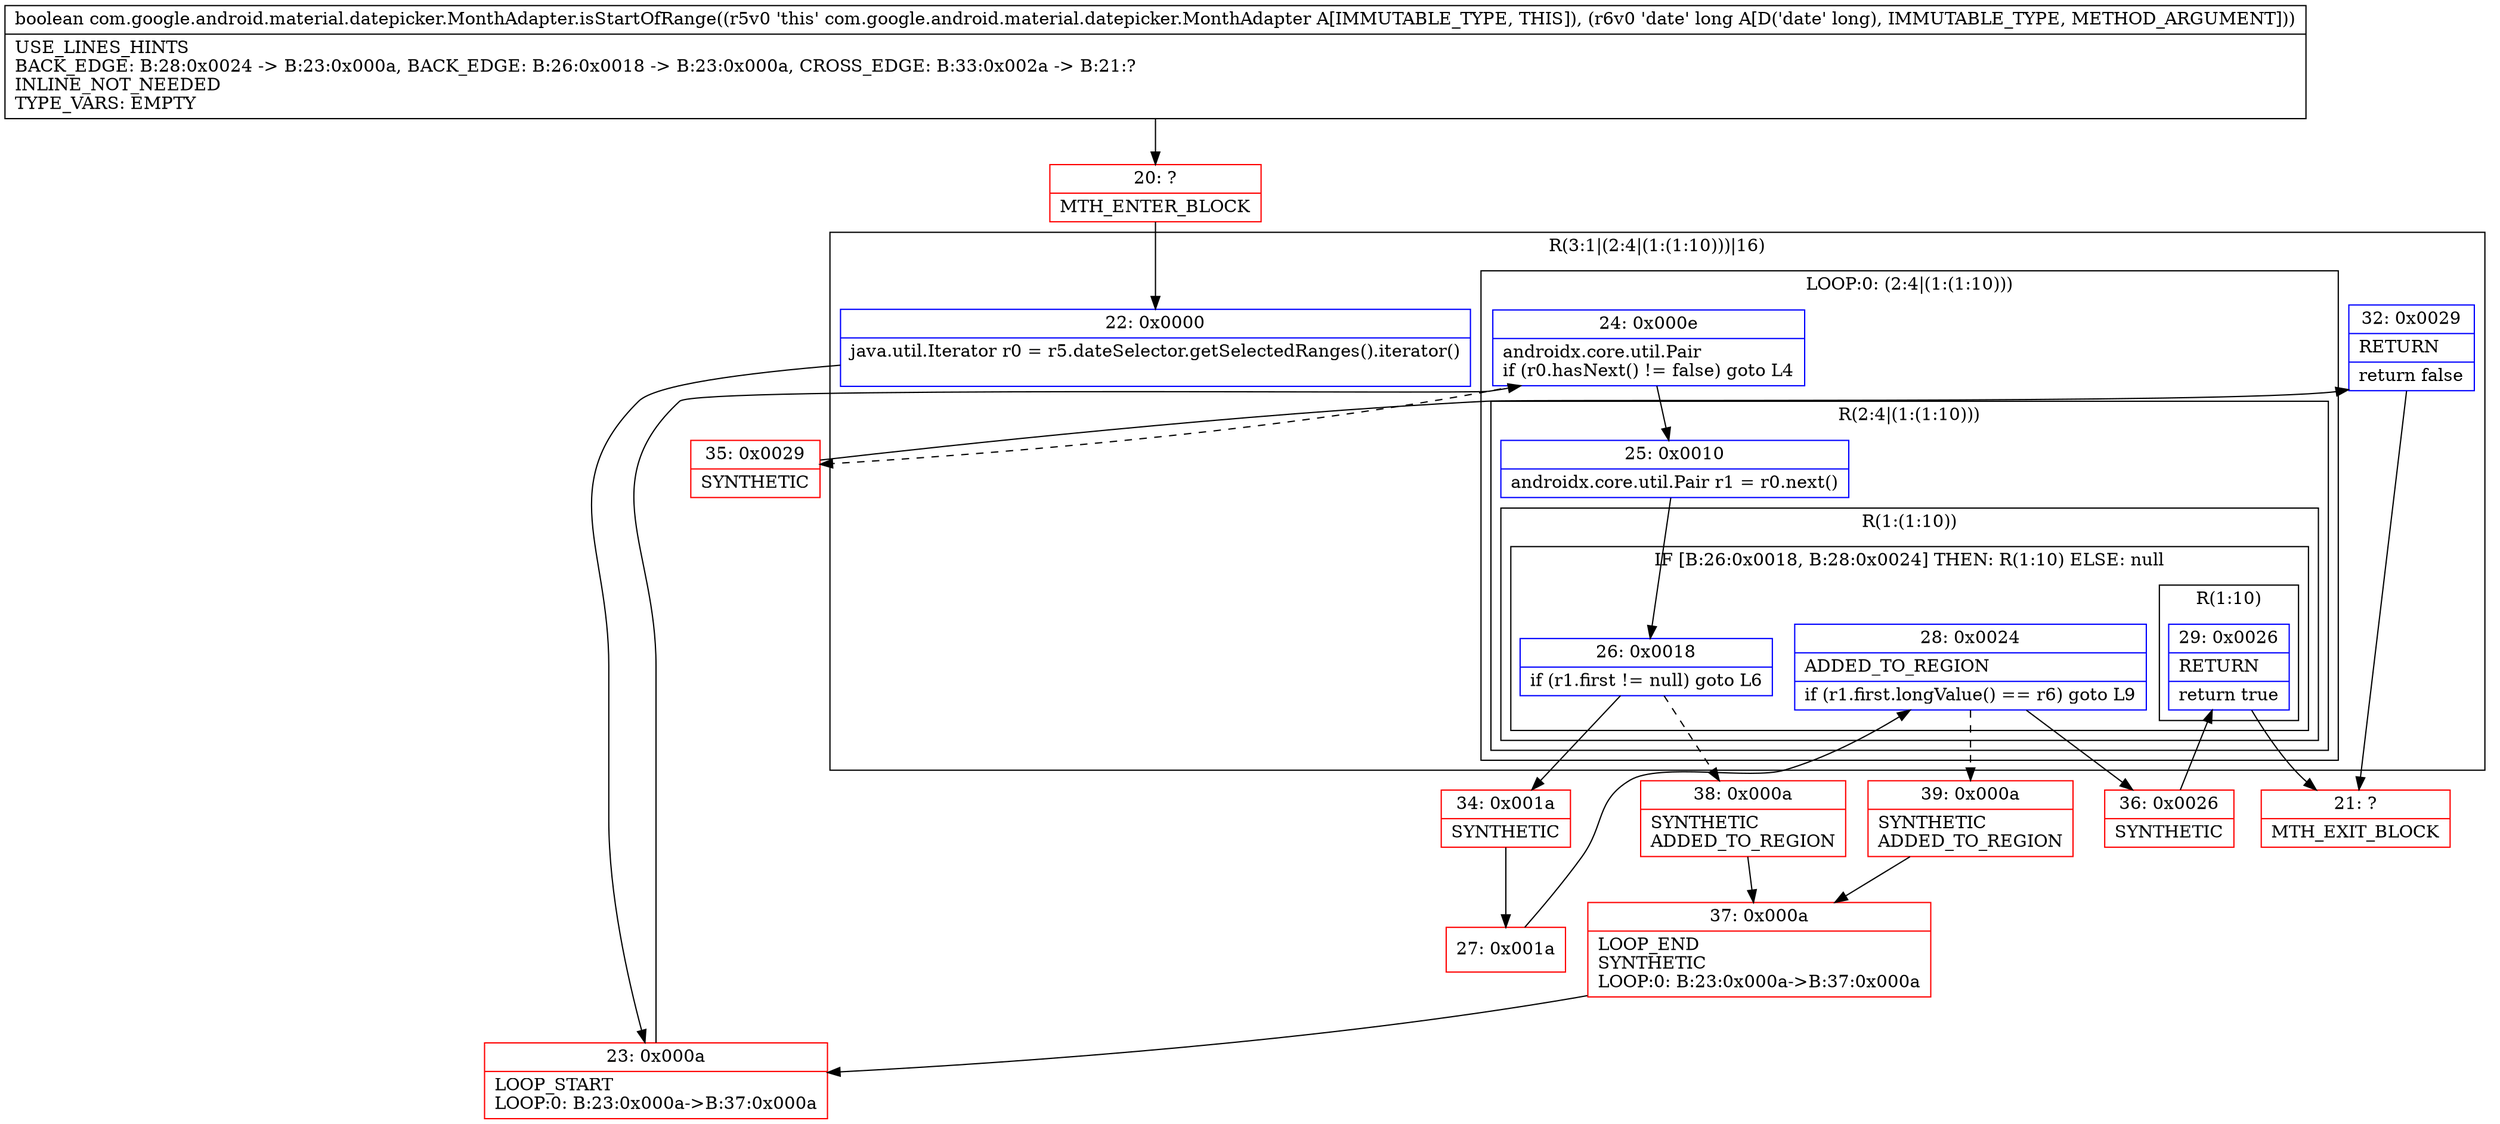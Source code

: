 digraph "CFG forcom.google.android.material.datepicker.MonthAdapter.isStartOfRange(J)Z" {
subgraph cluster_Region_1022956650 {
label = "R(3:1|(2:4|(1:(1:10)))|16)";
node [shape=record,color=blue];
Node_22 [shape=record,label="{22\:\ 0x0000|java.util.Iterator r0 = r5.dateSelector.getSelectedRanges().iterator()\l\l}"];
subgraph cluster_LoopRegion_366085126 {
label = "LOOP:0: (2:4|(1:(1:10)))";
node [shape=record,color=blue];
Node_24 [shape=record,label="{24\:\ 0x000e|androidx.core.util.Pair \lif (r0.hasNext() != false) goto L4\l}"];
subgraph cluster_Region_794876835 {
label = "R(2:4|(1:(1:10)))";
node [shape=record,color=blue];
Node_25 [shape=record,label="{25\:\ 0x0010|androidx.core.util.Pair r1 = r0.next()\l}"];
subgraph cluster_Region_704666462 {
label = "R(1:(1:10))";
node [shape=record,color=blue];
subgraph cluster_IfRegion_1588482096 {
label = "IF [B:26:0x0018, B:28:0x0024] THEN: R(1:10) ELSE: null";
node [shape=record,color=blue];
Node_26 [shape=record,label="{26\:\ 0x0018|if (r1.first != null) goto L6\l}"];
Node_28 [shape=record,label="{28\:\ 0x0024|ADDED_TO_REGION\l|if (r1.first.longValue() == r6) goto L9\l}"];
subgraph cluster_Region_1532599767 {
label = "R(1:10)";
node [shape=record,color=blue];
Node_29 [shape=record,label="{29\:\ 0x0026|RETURN\l|return true\l}"];
}
}
}
}
}
Node_32 [shape=record,label="{32\:\ 0x0029|RETURN\l|return false\l}"];
}
Node_20 [shape=record,color=red,label="{20\:\ ?|MTH_ENTER_BLOCK\l}"];
Node_23 [shape=record,color=red,label="{23\:\ 0x000a|LOOP_START\lLOOP:0: B:23:0x000a\-\>B:37:0x000a\l}"];
Node_34 [shape=record,color=red,label="{34\:\ 0x001a|SYNTHETIC\l}"];
Node_27 [shape=record,color=red,label="{27\:\ 0x001a}"];
Node_36 [shape=record,color=red,label="{36\:\ 0x0026|SYNTHETIC\l}"];
Node_21 [shape=record,color=red,label="{21\:\ ?|MTH_EXIT_BLOCK\l}"];
Node_39 [shape=record,color=red,label="{39\:\ 0x000a|SYNTHETIC\lADDED_TO_REGION\l}"];
Node_37 [shape=record,color=red,label="{37\:\ 0x000a|LOOP_END\lSYNTHETIC\lLOOP:0: B:23:0x000a\-\>B:37:0x000a\l}"];
Node_38 [shape=record,color=red,label="{38\:\ 0x000a|SYNTHETIC\lADDED_TO_REGION\l}"];
Node_35 [shape=record,color=red,label="{35\:\ 0x0029|SYNTHETIC\l}"];
MethodNode[shape=record,label="{boolean com.google.android.material.datepicker.MonthAdapter.isStartOfRange((r5v0 'this' com.google.android.material.datepicker.MonthAdapter A[IMMUTABLE_TYPE, THIS]), (r6v0 'date' long A[D('date' long), IMMUTABLE_TYPE, METHOD_ARGUMENT]))  | USE_LINES_HINTS\lBACK_EDGE: B:28:0x0024 \-\> B:23:0x000a, BACK_EDGE: B:26:0x0018 \-\> B:23:0x000a, CROSS_EDGE: B:33:0x002a \-\> B:21:?\lINLINE_NOT_NEEDED\lTYPE_VARS: EMPTY\l}"];
MethodNode -> Node_20;Node_22 -> Node_23;
Node_24 -> Node_25;
Node_24 -> Node_35[style=dashed];
Node_25 -> Node_26;
Node_26 -> Node_34;
Node_26 -> Node_38[style=dashed];
Node_28 -> Node_36;
Node_28 -> Node_39[style=dashed];
Node_29 -> Node_21;
Node_32 -> Node_21;
Node_20 -> Node_22;
Node_23 -> Node_24;
Node_34 -> Node_27;
Node_27 -> Node_28;
Node_36 -> Node_29;
Node_39 -> Node_37;
Node_37 -> Node_23;
Node_38 -> Node_37;
Node_35 -> Node_32;
}


